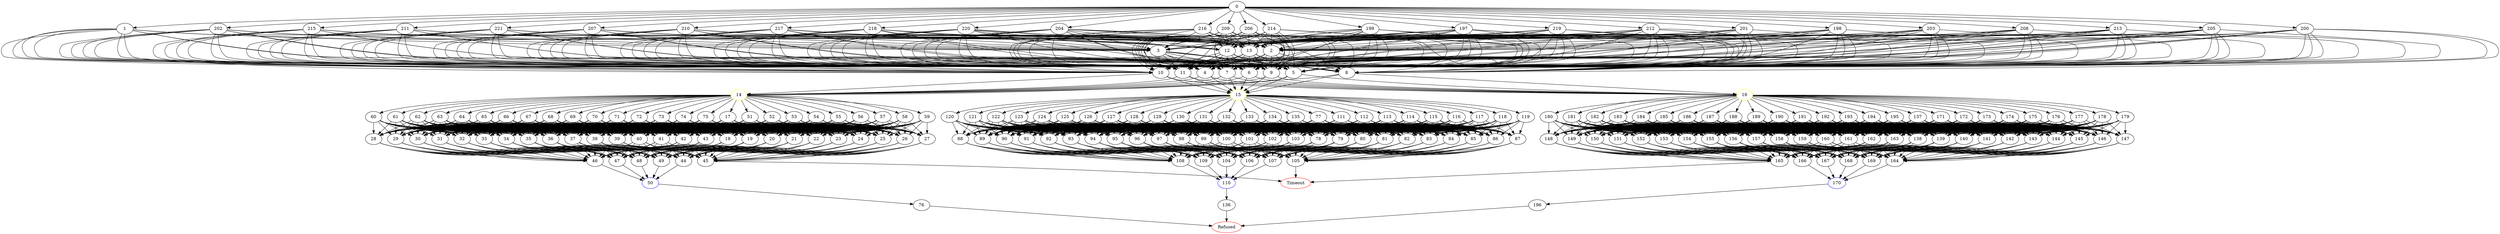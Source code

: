 digraph G {
	0 -> 1;
	0 -> 197;
	0 -> 198;
	0 -> 199;
	0 -> 200;
	0 -> 201;
	0 -> 202;
	0 -> 203;
	0 -> 204;
	0 -> 205;
	0 -> 206;
	0 -> 207;
	0 -> 208;
	0 -> 209;
	0 -> 210;
	0 -> 211;
	0 -> 212;
	0 -> 213;
	0 -> 214;
	0 -> 215;
	0 -> 216;
	0 -> 217;
	0 -> 218;
	0 -> 219;
	0 -> 220;
	0 -> 221;
	1 -> 2;
	1 -> 3;
	1 -> 4;
	1 -> 5;
	1 -> 6;
	1 -> 7;
	1 -> 8;
	1 -> 9;
	1 -> 10;
	1 -> 11;
	1 -> 12;
	1 -> 13;
	2 -> 4;
	2 -> 5;
	2 -> 6;
	2 -> 7;
	2 -> 8;
	2 -> 9;
	2 -> 10;
	2 -> 11;
	3 -> 4;
	3 -> 5;
	3 -> 6;
	3 -> 7;
	3 -> 8;
	3 -> 9;
	3 -> 10;
	3 -> 11;
	4 -> "14";
14 [color=yellow];
	4 -> "15";
15 [color=yellow];
	4 -> "16";
16 [color=yellow];
	5 -> "14";
14 [color=yellow];
	5 -> "15";
15 [color=yellow];
	5 -> "16";
16 [color=yellow];
	6 -> "14";
14 [color=yellow];
	6 -> "15";
15 [color=yellow];
	6 -> "16";
16 [color=yellow];
	7 -> "14";
14 [color=yellow];
	7 -> "15";
15 [color=yellow];
	7 -> "16";
16 [color=yellow];
	8 -> "14";
14 [color=yellow];
	8 -> "15";
15 [color=yellow];
	8 -> "16";
16 [color=yellow];
	9 -> "14";
14 [color=yellow];
	9 -> "15";
15 [color=yellow];
	9 -> "16";
16 [color=yellow];
	10 -> "14";
14 [color=yellow];
	10 -> "15";
15 [color=yellow];
	10 -> "16";
16 [color=yellow];
	11 -> "14";
14 [color=yellow];
	11 -> "15";
15 [color=yellow];
	11 -> "16";
16 [color=yellow];
	12 -> 4;
	12 -> 5;
	12 -> 6;
	12 -> 7;
	12 -> 8;
	12 -> 9;
	12 -> 10;
	12 -> 11;
	13 -> 4;
	13 -> 5;
	13 -> 6;
	13 -> 7;
	13 -> 8;
	13 -> 9;
	13 -> 10;
	13 -> 11;
	14 -> 17;
	14 -> 51;
	14 -> 52;
	14 -> 53;
	14 -> 54;
	14 -> 55;
	14 -> 56;
	14 -> 57;
	14 -> 58;
	14 -> 59;
	14 -> 60;
	14 -> 61;
	14 -> 62;
	14 -> 63;
	14 -> 64;
	14 -> 65;
	14 -> 66;
	14 -> 67;
	14 -> 68;
	14 -> 69;
	14 -> 70;
	14 -> 71;
	14 -> 72;
	14 -> 73;
	14 -> 74;
	14 -> 75;
	15 -> 77;
	15 -> 111;
	15 -> 112;
	15 -> 113;
	15 -> 114;
	15 -> 115;
	15 -> 116;
	15 -> 117;
	15 -> 118;
	15 -> 119;
	15 -> 120;
	15 -> 121;
	15 -> 122;
	15 -> 123;
	15 -> 124;
	15 -> 125;
	15 -> 126;
	15 -> 127;
	15 -> 128;
	15 -> 129;
	15 -> 130;
	15 -> 131;
	15 -> 132;
	15 -> 133;
	15 -> 134;
	15 -> 135;
	16 -> 137;
	16 -> 171;
	16 -> 172;
	16 -> 173;
	16 -> 174;
	16 -> 175;
	16 -> 176;
	16 -> 177;
	16 -> 178;
	16 -> 179;
	16 -> 180;
	16 -> 181;
	16 -> 182;
	16 -> 183;
	16 -> 184;
	16 -> 185;
	16 -> 186;
	16 -> 187;
	16 -> 188;
	16 -> 189;
	16 -> 190;
	16 -> 191;
	16 -> 192;
	16 -> 193;
	16 -> 194;
	16 -> 195;
	17 -> 18;
	17 -> 19;
	17 -> 20;
	17 -> 21;
	17 -> 22;
	17 -> 23;
	17 -> 24;
	17 -> 25;
	17 -> 26;
	17 -> 27;
	17 -> 28;
	17 -> 29;
	17 -> 30;
	17 -> 31;
	17 -> 32;
	17 -> 33;
	17 -> 34;
	17 -> 35;
	17 -> 36;
	17 -> 37;
	17 -> 38;
	17 -> 39;
	17 -> 40;
	17 -> 41;
	17 -> 42;
	17 -> 43;
	18 -> 44;
	18 -> 45;
	18 -> 46;
	18 -> 47;
	18 -> 48;
	18 -> 49;
	19 -> 44;
	19 -> 45;
	19 -> 46;
	19 -> 47;
	19 -> 48;
	19 -> 49;
	20 -> 44;
	20 -> 45;
	20 -> 46;
	20 -> 47;
	20 -> 48;
	20 -> 49;
	21 -> 44;
	21 -> 45;
	21 -> 46;
	21 -> 47;
	21 -> 48;
	21 -> 49;
	22 -> 44;
	22 -> 45;
	22 -> 46;
	22 -> 47;
	22 -> 48;
	22 -> 49;
	23 -> 44;
	23 -> 45;
	23 -> 46;
	23 -> 47;
	23 -> 48;
	23 -> 49;
	24 -> 44;
	24 -> 45;
	24 -> 46;
	24 -> 47;
	24 -> 48;
	24 -> 49;
	25 -> 44;
	25 -> 45;
	25 -> 46;
	25 -> 47;
	25 -> 48;
	25 -> 49;
	26 -> 44;
	26 -> 45;
	26 -> 46;
	26 -> 47;
	26 -> 48;
	26 -> 49;
	27 -> 44;
	27 -> 45;
	27 -> 46;
	27 -> 47;
	27 -> 48;
	27 -> 49;
	28 -> 44;
	28 -> 45;
	28 -> 46;
	28 -> 47;
	28 -> 48;
	28 -> 49;
	29 -> 44;
	29 -> 45;
	29 -> 46;
	29 -> 47;
	29 -> 48;
	29 -> 49;
	30 -> 44;
	30 -> 45;
	30 -> 46;
	30 -> 47;
	30 -> 48;
	30 -> 49;
	31 -> 44;
	31 -> 45;
	31 -> 46;
	31 -> 47;
	31 -> 48;
	31 -> 49;
	32 -> 44;
	32 -> 45;
	32 -> 46;
	32 -> 47;
	32 -> 48;
	32 -> 49;
	33 -> 44;
	33 -> 45;
	33 -> 46;
	33 -> 47;
	33 -> 48;
	33 -> 49;
	34 -> 44;
	34 -> 45;
	34 -> 46;
	34 -> 47;
	34 -> 48;
	34 -> 49;
	35 -> 44;
	35 -> 45;
	35 -> 46;
	35 -> 47;
	35 -> 48;
	35 -> 49;
	36 -> 44;
	36 -> 45;
	36 -> 46;
	36 -> 47;
	36 -> 48;
	36 -> 49;
	37 -> 44;
	37 -> 45;
	37 -> 46;
	37 -> 47;
	37 -> 48;
	37 -> 49;
	38 -> 44;
	38 -> 45;
	38 -> 46;
	38 -> 47;
	38 -> 48;
	38 -> 49;
	39 -> 44;
	39 -> 45;
	39 -> 46;
	39 -> 47;
	39 -> 48;
	39 -> 49;
	40 -> 44;
	40 -> 45;
	40 -> 46;
	40 -> 47;
	40 -> 48;
	40 -> 49;
	41 -> 44;
	41 -> 45;
	41 -> 46;
	41 -> 47;
	41 -> 48;
	41 -> 49;
	42 -> 44;
	42 -> 45;
	42 -> 46;
	42 -> 47;
	42 -> 48;
	42 -> 49;
	43 -> 44;
	43 -> 45;
	43 -> 46;
	43 -> 47;
	43 -> 48;
	43 -> 49;
	44 -> "50";
50 [color=blue];
	45 -> "Timeout";
Timeout [color=red];
	46 -> "50";
50 [color=blue];
	47 -> "50";
50 [color=blue];
	48 -> "50";
50 [color=blue];
	49 -> "50";
50 [color=blue];
	50 -> 76;
	51 -> 18;
	51 -> 19;
	51 -> 20;
	51 -> 21;
	51 -> 22;
	51 -> 23;
	51 -> 24;
	51 -> 25;
	51 -> 26;
	51 -> 27;
	51 -> 28;
	51 -> 29;
	51 -> 30;
	51 -> 31;
	51 -> 32;
	51 -> 33;
	51 -> 34;
	51 -> 35;
	51 -> 36;
	51 -> 37;
	51 -> 38;
	51 -> 39;
	51 -> 40;
	51 -> 41;
	51 -> 42;
	51 -> 43;
	52 -> 18;
	52 -> 19;
	52 -> 20;
	52 -> 21;
	52 -> 22;
	52 -> 23;
	52 -> 24;
	52 -> 25;
	52 -> 26;
	52 -> 27;
	52 -> 28;
	52 -> 29;
	52 -> 30;
	52 -> 31;
	52 -> 32;
	52 -> 33;
	52 -> 34;
	52 -> 35;
	52 -> 36;
	52 -> 37;
	52 -> 38;
	52 -> 39;
	52 -> 40;
	52 -> 41;
	52 -> 42;
	52 -> 43;
	53 -> 18;
	53 -> 19;
	53 -> 20;
	53 -> 21;
	53 -> 22;
	53 -> 23;
	53 -> 24;
	53 -> 25;
	53 -> 26;
	53 -> 27;
	53 -> 28;
	53 -> 29;
	53 -> 30;
	53 -> 31;
	53 -> 32;
	53 -> 33;
	53 -> 34;
	53 -> 35;
	53 -> 36;
	53 -> 37;
	53 -> 38;
	53 -> 39;
	53 -> 40;
	53 -> 41;
	53 -> 42;
	53 -> 43;
	54 -> 18;
	54 -> 19;
	54 -> 20;
	54 -> 21;
	54 -> 22;
	54 -> 23;
	54 -> 24;
	54 -> 25;
	54 -> 26;
	54 -> 27;
	54 -> 28;
	54 -> 29;
	54 -> 30;
	54 -> 31;
	54 -> 32;
	54 -> 33;
	54 -> 34;
	54 -> 35;
	54 -> 36;
	54 -> 37;
	54 -> 38;
	54 -> 39;
	54 -> 40;
	54 -> 41;
	54 -> 42;
	54 -> 43;
	55 -> 18;
	55 -> 19;
	55 -> 20;
	55 -> 21;
	55 -> 22;
	55 -> 23;
	55 -> 24;
	55 -> 25;
	55 -> 26;
	55 -> 27;
	55 -> 28;
	55 -> 29;
	55 -> 30;
	55 -> 31;
	55 -> 32;
	55 -> 33;
	55 -> 34;
	55 -> 35;
	55 -> 36;
	55 -> 37;
	55 -> 38;
	55 -> 39;
	55 -> 40;
	55 -> 41;
	55 -> 42;
	55 -> 43;
	56 -> 18;
	56 -> 19;
	56 -> 20;
	56 -> 21;
	56 -> 22;
	56 -> 23;
	56 -> 24;
	56 -> 25;
	56 -> 26;
	56 -> 27;
	56 -> 28;
	56 -> 29;
	56 -> 30;
	56 -> 31;
	56 -> 32;
	56 -> 33;
	56 -> 34;
	56 -> 35;
	56 -> 36;
	56 -> 37;
	56 -> 38;
	56 -> 39;
	56 -> 40;
	56 -> 41;
	56 -> 42;
	56 -> 43;
	57 -> 18;
	57 -> 19;
	57 -> 20;
	57 -> 21;
	57 -> 22;
	57 -> 23;
	57 -> 24;
	57 -> 25;
	57 -> 26;
	57 -> 27;
	57 -> 28;
	57 -> 29;
	57 -> 30;
	57 -> 31;
	57 -> 32;
	57 -> 33;
	57 -> 34;
	57 -> 35;
	57 -> 36;
	57 -> 37;
	57 -> 38;
	57 -> 39;
	57 -> 40;
	57 -> 41;
	57 -> 42;
	57 -> 43;
	58 -> 18;
	58 -> 19;
	58 -> 20;
	58 -> 21;
	58 -> 22;
	58 -> 23;
	58 -> 24;
	58 -> 25;
	58 -> 26;
	58 -> 27;
	58 -> 28;
	58 -> 29;
	58 -> 30;
	58 -> 31;
	58 -> 32;
	58 -> 33;
	58 -> 34;
	58 -> 35;
	58 -> 36;
	58 -> 37;
	58 -> 38;
	58 -> 39;
	58 -> 40;
	58 -> 41;
	58 -> 42;
	58 -> 43;
	59 -> 18;
	59 -> 19;
	59 -> 20;
	59 -> 21;
	59 -> 22;
	59 -> 23;
	59 -> 24;
	59 -> 25;
	59 -> 26;
	59 -> 27;
	59 -> 28;
	59 -> 29;
	59 -> 30;
	59 -> 31;
	59 -> 32;
	59 -> 33;
	59 -> 34;
	59 -> 35;
	59 -> 36;
	59 -> 37;
	59 -> 38;
	59 -> 39;
	59 -> 40;
	59 -> 41;
	59 -> 42;
	59 -> 43;
	60 -> 18;
	60 -> 19;
	60 -> 20;
	60 -> 21;
	60 -> 22;
	60 -> 23;
	60 -> 24;
	60 -> 25;
	60 -> 26;
	60 -> 27;
	60 -> 28;
	60 -> 29;
	60 -> 30;
	60 -> 31;
	60 -> 32;
	60 -> 33;
	60 -> 34;
	60 -> 35;
	60 -> 36;
	60 -> 37;
	60 -> 38;
	60 -> 39;
	60 -> 40;
	60 -> 41;
	60 -> 42;
	60 -> 43;
	61 -> 18;
	61 -> 19;
	61 -> 20;
	61 -> 21;
	61 -> 22;
	61 -> 23;
	61 -> 24;
	61 -> 25;
	61 -> 26;
	61 -> 27;
	61 -> 28;
	61 -> 29;
	61 -> 30;
	61 -> 31;
	61 -> 32;
	61 -> 33;
	61 -> 34;
	61 -> 35;
	61 -> 36;
	61 -> 37;
	61 -> 38;
	61 -> 39;
	61 -> 40;
	61 -> 41;
	61 -> 42;
	61 -> 43;
	62 -> 18;
	62 -> 19;
	62 -> 20;
	62 -> 21;
	62 -> 22;
	62 -> 23;
	62 -> 24;
	62 -> 25;
	62 -> 26;
	62 -> 27;
	62 -> 28;
	62 -> 29;
	62 -> 30;
	62 -> 31;
	62 -> 32;
	62 -> 33;
	62 -> 34;
	62 -> 35;
	62 -> 36;
	62 -> 37;
	62 -> 38;
	62 -> 39;
	62 -> 40;
	62 -> 41;
	62 -> 42;
	62 -> 43;
	63 -> 18;
	63 -> 19;
	63 -> 20;
	63 -> 21;
	63 -> 22;
	63 -> 23;
	63 -> 24;
	63 -> 25;
	63 -> 26;
	63 -> 27;
	63 -> 28;
	63 -> 29;
	63 -> 30;
	63 -> 31;
	63 -> 32;
	63 -> 33;
	63 -> 34;
	63 -> 35;
	63 -> 36;
	63 -> 37;
	63 -> 38;
	63 -> 39;
	63 -> 40;
	63 -> 41;
	63 -> 42;
	63 -> 43;
	64 -> 18;
	64 -> 19;
	64 -> 20;
	64 -> 21;
	64 -> 22;
	64 -> 23;
	64 -> 24;
	64 -> 25;
	64 -> 26;
	64 -> 27;
	64 -> 28;
	64 -> 29;
	64 -> 30;
	64 -> 31;
	64 -> 32;
	64 -> 33;
	64 -> 34;
	64 -> 35;
	64 -> 36;
	64 -> 37;
	64 -> 38;
	64 -> 39;
	64 -> 40;
	64 -> 41;
	64 -> 42;
	64 -> 43;
	65 -> 18;
	65 -> 19;
	65 -> 20;
	65 -> 21;
	65 -> 22;
	65 -> 23;
	65 -> 24;
	65 -> 25;
	65 -> 26;
	65 -> 27;
	65 -> 28;
	65 -> 29;
	65 -> 30;
	65 -> 31;
	65 -> 32;
	65 -> 33;
	65 -> 34;
	65 -> 35;
	65 -> 36;
	65 -> 37;
	65 -> 38;
	65 -> 39;
	65 -> 40;
	65 -> 41;
	65 -> 42;
	65 -> 43;
	66 -> 18;
	66 -> 19;
	66 -> 20;
	66 -> 21;
	66 -> 22;
	66 -> 23;
	66 -> 24;
	66 -> 25;
	66 -> 26;
	66 -> 27;
	66 -> 28;
	66 -> 29;
	66 -> 30;
	66 -> 31;
	66 -> 32;
	66 -> 33;
	66 -> 34;
	66 -> 35;
	66 -> 36;
	66 -> 37;
	66 -> 38;
	66 -> 39;
	66 -> 40;
	66 -> 41;
	66 -> 42;
	66 -> 43;
	67 -> 18;
	67 -> 19;
	67 -> 20;
	67 -> 21;
	67 -> 22;
	67 -> 23;
	67 -> 24;
	67 -> 25;
	67 -> 26;
	67 -> 27;
	67 -> 28;
	67 -> 29;
	67 -> 30;
	67 -> 31;
	67 -> 32;
	67 -> 33;
	67 -> 34;
	67 -> 35;
	67 -> 36;
	67 -> 37;
	67 -> 38;
	67 -> 39;
	67 -> 40;
	67 -> 41;
	67 -> 42;
	67 -> 43;
	68 -> 18;
	68 -> 19;
	68 -> 20;
	68 -> 21;
	68 -> 22;
	68 -> 23;
	68 -> 24;
	68 -> 25;
	68 -> 26;
	68 -> 27;
	68 -> 28;
	68 -> 29;
	68 -> 30;
	68 -> 31;
	68 -> 32;
	68 -> 33;
	68 -> 34;
	68 -> 35;
	68 -> 36;
	68 -> 37;
	68 -> 38;
	68 -> 39;
	68 -> 40;
	68 -> 41;
	68 -> 42;
	68 -> 43;
	69 -> 18;
	69 -> 19;
	69 -> 20;
	69 -> 21;
	69 -> 22;
	69 -> 23;
	69 -> 24;
	69 -> 25;
	69 -> 26;
	69 -> 27;
	69 -> 28;
	69 -> 29;
	69 -> 30;
	69 -> 31;
	69 -> 32;
	69 -> 33;
	69 -> 34;
	69 -> 35;
	69 -> 36;
	69 -> 37;
	69 -> 38;
	69 -> 39;
	69 -> 40;
	69 -> 41;
	69 -> 42;
	69 -> 43;
	70 -> 18;
	70 -> 19;
	70 -> 20;
	70 -> 21;
	70 -> 22;
	70 -> 23;
	70 -> 24;
	70 -> 25;
	70 -> 26;
	70 -> 27;
	70 -> 28;
	70 -> 29;
	70 -> 30;
	70 -> 31;
	70 -> 32;
	70 -> 33;
	70 -> 34;
	70 -> 35;
	70 -> 36;
	70 -> 37;
	70 -> 38;
	70 -> 39;
	70 -> 40;
	70 -> 41;
	70 -> 42;
	70 -> 43;
	71 -> 18;
	71 -> 19;
	71 -> 20;
	71 -> 21;
	71 -> 22;
	71 -> 23;
	71 -> 24;
	71 -> 25;
	71 -> 26;
	71 -> 27;
	71 -> 28;
	71 -> 29;
	71 -> 30;
	71 -> 31;
	71 -> 32;
	71 -> 33;
	71 -> 34;
	71 -> 35;
	71 -> 36;
	71 -> 37;
	71 -> 38;
	71 -> 39;
	71 -> 40;
	71 -> 41;
	71 -> 42;
	71 -> 43;
	72 -> 18;
	72 -> 19;
	72 -> 20;
	72 -> 21;
	72 -> 22;
	72 -> 23;
	72 -> 24;
	72 -> 25;
	72 -> 26;
	72 -> 27;
	72 -> 28;
	72 -> 29;
	72 -> 30;
	72 -> 31;
	72 -> 32;
	72 -> 33;
	72 -> 34;
	72 -> 35;
	72 -> 36;
	72 -> 37;
	72 -> 38;
	72 -> 39;
	72 -> 40;
	72 -> 41;
	72 -> 42;
	72 -> 43;
	73 -> 18;
	73 -> 19;
	73 -> 20;
	73 -> 21;
	73 -> 22;
	73 -> 23;
	73 -> 24;
	73 -> 25;
	73 -> 26;
	73 -> 27;
	73 -> 28;
	73 -> 29;
	73 -> 30;
	73 -> 31;
	73 -> 32;
	73 -> 33;
	73 -> 34;
	73 -> 35;
	73 -> 36;
	73 -> 37;
	73 -> 38;
	73 -> 39;
	73 -> 40;
	73 -> 41;
	73 -> 42;
	73 -> 43;
	74 -> 18;
	74 -> 19;
	74 -> 20;
	74 -> 21;
	74 -> 22;
	74 -> 23;
	74 -> 24;
	74 -> 25;
	74 -> 26;
	74 -> 27;
	74 -> 28;
	74 -> 29;
	74 -> 30;
	74 -> 31;
	74 -> 32;
	74 -> 33;
	74 -> 34;
	74 -> 35;
	74 -> 36;
	74 -> 37;
	74 -> 38;
	74 -> 39;
	74 -> 40;
	74 -> 41;
	74 -> 42;
	74 -> 43;
	75 -> 18;
	75 -> 19;
	75 -> 20;
	75 -> 21;
	75 -> 22;
	75 -> 23;
	75 -> 24;
	75 -> 25;
	75 -> 26;
	75 -> 27;
	75 -> 28;
	75 -> 29;
	75 -> 30;
	75 -> 31;
	75 -> 32;
	75 -> 33;
	75 -> 34;
	75 -> 35;
	75 -> 36;
	75 -> 37;
	75 -> 38;
	75 -> 39;
	75 -> 40;
	75 -> 41;
	75 -> 42;
	75 -> 43;
	76 -> "Refused";
Refused [color=red];
	77 -> 78;
	77 -> 79;
	77 -> 80;
	77 -> 81;
	77 -> 82;
	77 -> 83;
	77 -> 84;
	77 -> 85;
	77 -> 86;
	77 -> 87;
	77 -> 88;
	77 -> 89;
	77 -> 90;
	77 -> 91;
	77 -> 92;
	77 -> 93;
	77 -> 94;
	77 -> 95;
	77 -> 96;
	77 -> 97;
	77 -> 98;
	77 -> 99;
	77 -> 100;
	77 -> 101;
	77 -> 102;
	77 -> 103;
	78 -> 104;
	78 -> 105;
	78 -> 106;
	78 -> 107;
	78 -> 108;
	78 -> 109;
	79 -> 104;
	79 -> 105;
	79 -> 106;
	79 -> 107;
	79 -> 108;
	79 -> 109;
	80 -> 104;
	80 -> 105;
	80 -> 106;
	80 -> 107;
	80 -> 108;
	80 -> 109;
	81 -> 104;
	81 -> 105;
	81 -> 106;
	81 -> 107;
	81 -> 108;
	81 -> 109;
	82 -> 104;
	82 -> 105;
	82 -> 106;
	82 -> 107;
	82 -> 108;
	82 -> 109;
	83 -> 104;
	83 -> 105;
	83 -> 106;
	83 -> 107;
	83 -> 108;
	83 -> 109;
	84 -> 104;
	84 -> 105;
	84 -> 106;
	84 -> 107;
	84 -> 108;
	84 -> 109;
	85 -> 104;
	85 -> 105;
	85 -> 106;
	85 -> 107;
	85 -> 108;
	85 -> 109;
	86 -> 104;
	86 -> 105;
	86 -> 106;
	86 -> 107;
	86 -> 108;
	86 -> 109;
	87 -> 104;
	87 -> 105;
	87 -> 106;
	87 -> 107;
	87 -> 108;
	87 -> 109;
	88 -> 104;
	88 -> 105;
	88 -> 106;
	88 -> 107;
	88 -> 108;
	88 -> 109;
	89 -> 104;
	89 -> 105;
	89 -> 106;
	89 -> 107;
	89 -> 108;
	89 -> 109;
	90 -> 104;
	90 -> 105;
	90 -> 106;
	90 -> 107;
	90 -> 108;
	90 -> 109;
	91 -> 104;
	91 -> 105;
	91 -> 106;
	91 -> 107;
	91 -> 108;
	91 -> 109;
	92 -> 104;
	92 -> 105;
	92 -> 106;
	92 -> 107;
	92 -> 108;
	92 -> 109;
	93 -> 104;
	93 -> 105;
	93 -> 106;
	93 -> 107;
	93 -> 108;
	93 -> 109;
	94 -> 104;
	94 -> 105;
	94 -> 106;
	94 -> 107;
	94 -> 108;
	94 -> 109;
	95 -> 104;
	95 -> 105;
	95 -> 106;
	95 -> 107;
	95 -> 108;
	95 -> 109;
	96 -> 104;
	96 -> 105;
	96 -> 106;
	96 -> 107;
	96 -> 108;
	96 -> 109;
	97 -> 104;
	97 -> 105;
	97 -> 106;
	97 -> 107;
	97 -> 108;
	97 -> 109;
	98 -> 104;
	98 -> 105;
	98 -> 106;
	98 -> 107;
	98 -> 108;
	98 -> 109;
	99 -> 104;
	99 -> 105;
	99 -> 106;
	99 -> 107;
	99 -> 108;
	99 -> 109;
	100 -> 104;
	100 -> 105;
	100 -> 106;
	100 -> 107;
	100 -> 108;
	100 -> 109;
	101 -> 104;
	101 -> 105;
	101 -> 106;
	101 -> 107;
	101 -> 108;
	101 -> 109;
	102 -> 104;
	102 -> 105;
	102 -> 106;
	102 -> 107;
	102 -> 108;
	102 -> 109;
	103 -> 104;
	103 -> 105;
	103 -> 106;
	103 -> 107;
	103 -> 108;
	103 -> 109;
	104 -> "110";
110 [color=blue];
	105 -> "Timeout";
Timeout [color=red];
	106 -> "110";
110 [color=blue];
	107 -> "110";
110 [color=blue];
	108 -> "110";
110 [color=blue];
	109 -> "110";
110 [color=blue];
	110 -> 136;
	111 -> 78;
	111 -> 79;
	111 -> 80;
	111 -> 81;
	111 -> 82;
	111 -> 83;
	111 -> 84;
	111 -> 85;
	111 -> 86;
	111 -> 87;
	111 -> 88;
	111 -> 89;
	111 -> 90;
	111 -> 91;
	111 -> 92;
	111 -> 93;
	111 -> 94;
	111 -> 95;
	111 -> 96;
	111 -> 97;
	111 -> 98;
	111 -> 99;
	111 -> 100;
	111 -> 101;
	111 -> 102;
	111 -> 103;
	112 -> 78;
	112 -> 79;
	112 -> 80;
	112 -> 81;
	112 -> 82;
	112 -> 83;
	112 -> 84;
	112 -> 85;
	112 -> 86;
	112 -> 87;
	112 -> 88;
	112 -> 89;
	112 -> 90;
	112 -> 91;
	112 -> 92;
	112 -> 93;
	112 -> 94;
	112 -> 95;
	112 -> 96;
	112 -> 97;
	112 -> 98;
	112 -> 99;
	112 -> 100;
	112 -> 101;
	112 -> 102;
	112 -> 103;
	113 -> 78;
	113 -> 79;
	113 -> 80;
	113 -> 81;
	113 -> 82;
	113 -> 83;
	113 -> 84;
	113 -> 85;
	113 -> 86;
	113 -> 87;
	113 -> 88;
	113 -> 89;
	113 -> 90;
	113 -> 91;
	113 -> 92;
	113 -> 93;
	113 -> 94;
	113 -> 95;
	113 -> 96;
	113 -> 97;
	113 -> 98;
	113 -> 99;
	113 -> 100;
	113 -> 101;
	113 -> 102;
	113 -> 103;
	114 -> 78;
	114 -> 79;
	114 -> 80;
	114 -> 81;
	114 -> 82;
	114 -> 83;
	114 -> 84;
	114 -> 85;
	114 -> 86;
	114 -> 87;
	114 -> 88;
	114 -> 89;
	114 -> 90;
	114 -> 91;
	114 -> 92;
	114 -> 93;
	114 -> 94;
	114 -> 95;
	114 -> 96;
	114 -> 97;
	114 -> 98;
	114 -> 99;
	114 -> 100;
	114 -> 101;
	114 -> 102;
	114 -> 103;
	115 -> 78;
	115 -> 79;
	115 -> 80;
	115 -> 81;
	115 -> 82;
	115 -> 83;
	115 -> 84;
	115 -> 85;
	115 -> 86;
	115 -> 87;
	115 -> 88;
	115 -> 89;
	115 -> 90;
	115 -> 91;
	115 -> 92;
	115 -> 93;
	115 -> 94;
	115 -> 95;
	115 -> 96;
	115 -> 97;
	115 -> 98;
	115 -> 99;
	115 -> 100;
	115 -> 101;
	115 -> 102;
	115 -> 103;
	116 -> 78;
	116 -> 79;
	116 -> 80;
	116 -> 81;
	116 -> 82;
	116 -> 83;
	116 -> 84;
	116 -> 85;
	116 -> 86;
	116 -> 87;
	116 -> 88;
	116 -> 89;
	116 -> 90;
	116 -> 91;
	116 -> 92;
	116 -> 93;
	116 -> 94;
	116 -> 95;
	116 -> 96;
	116 -> 97;
	116 -> 98;
	116 -> 99;
	116 -> 100;
	116 -> 101;
	116 -> 102;
	116 -> 103;
	117 -> 78;
	117 -> 79;
	117 -> 80;
	117 -> 81;
	117 -> 82;
	117 -> 83;
	117 -> 84;
	117 -> 85;
	117 -> 86;
	117 -> 87;
	117 -> 88;
	117 -> 89;
	117 -> 90;
	117 -> 91;
	117 -> 92;
	117 -> 93;
	117 -> 94;
	117 -> 95;
	117 -> 96;
	117 -> 97;
	117 -> 98;
	117 -> 99;
	117 -> 100;
	117 -> 101;
	117 -> 102;
	117 -> 103;
	118 -> 78;
	118 -> 79;
	118 -> 80;
	118 -> 81;
	118 -> 82;
	118 -> 83;
	118 -> 84;
	118 -> 85;
	118 -> 86;
	118 -> 87;
	118 -> 88;
	118 -> 89;
	118 -> 90;
	118 -> 91;
	118 -> 92;
	118 -> 93;
	118 -> 94;
	118 -> 95;
	118 -> 96;
	118 -> 97;
	118 -> 98;
	118 -> 99;
	118 -> 100;
	118 -> 101;
	118 -> 102;
	118 -> 103;
	119 -> 78;
	119 -> 79;
	119 -> 80;
	119 -> 81;
	119 -> 82;
	119 -> 83;
	119 -> 84;
	119 -> 85;
	119 -> 86;
	119 -> 87;
	119 -> 88;
	119 -> 89;
	119 -> 90;
	119 -> 91;
	119 -> 92;
	119 -> 93;
	119 -> 94;
	119 -> 95;
	119 -> 96;
	119 -> 97;
	119 -> 98;
	119 -> 99;
	119 -> 100;
	119 -> 101;
	119 -> 102;
	119 -> 103;
	120 -> 78;
	120 -> 79;
	120 -> 80;
	120 -> 81;
	120 -> 82;
	120 -> 83;
	120 -> 84;
	120 -> 85;
	120 -> 86;
	120 -> 87;
	120 -> 88;
	120 -> 89;
	120 -> 90;
	120 -> 91;
	120 -> 92;
	120 -> 93;
	120 -> 94;
	120 -> 95;
	120 -> 96;
	120 -> 97;
	120 -> 98;
	120 -> 99;
	120 -> 100;
	120 -> 101;
	120 -> 102;
	120 -> 103;
	121 -> 78;
	121 -> 79;
	121 -> 80;
	121 -> 81;
	121 -> 82;
	121 -> 83;
	121 -> 84;
	121 -> 85;
	121 -> 86;
	121 -> 87;
	121 -> 88;
	121 -> 89;
	121 -> 90;
	121 -> 91;
	121 -> 92;
	121 -> 93;
	121 -> 94;
	121 -> 95;
	121 -> 96;
	121 -> 97;
	121 -> 98;
	121 -> 99;
	121 -> 100;
	121 -> 101;
	121 -> 102;
	121 -> 103;
	122 -> 78;
	122 -> 79;
	122 -> 80;
	122 -> 81;
	122 -> 82;
	122 -> 83;
	122 -> 84;
	122 -> 85;
	122 -> 86;
	122 -> 87;
	122 -> 88;
	122 -> 89;
	122 -> 90;
	122 -> 91;
	122 -> 92;
	122 -> 93;
	122 -> 94;
	122 -> 95;
	122 -> 96;
	122 -> 97;
	122 -> 98;
	122 -> 99;
	122 -> 100;
	122 -> 101;
	122 -> 102;
	122 -> 103;
	123 -> 78;
	123 -> 79;
	123 -> 80;
	123 -> 81;
	123 -> 82;
	123 -> 83;
	123 -> 84;
	123 -> 85;
	123 -> 86;
	123 -> 87;
	123 -> 88;
	123 -> 89;
	123 -> 90;
	123 -> 91;
	123 -> 92;
	123 -> 93;
	123 -> 94;
	123 -> 95;
	123 -> 96;
	123 -> 97;
	123 -> 98;
	123 -> 99;
	123 -> 100;
	123 -> 101;
	123 -> 102;
	123 -> 103;
	124 -> 78;
	124 -> 79;
	124 -> 80;
	124 -> 81;
	124 -> 82;
	124 -> 83;
	124 -> 84;
	124 -> 85;
	124 -> 86;
	124 -> 87;
	124 -> 88;
	124 -> 89;
	124 -> 90;
	124 -> 91;
	124 -> 92;
	124 -> 93;
	124 -> 94;
	124 -> 95;
	124 -> 96;
	124 -> 97;
	124 -> 98;
	124 -> 99;
	124 -> 100;
	124 -> 101;
	124 -> 102;
	124 -> 103;
	125 -> 78;
	125 -> 79;
	125 -> 80;
	125 -> 81;
	125 -> 82;
	125 -> 83;
	125 -> 84;
	125 -> 85;
	125 -> 86;
	125 -> 87;
	125 -> 88;
	125 -> 89;
	125 -> 90;
	125 -> 91;
	125 -> 92;
	125 -> 93;
	125 -> 94;
	125 -> 95;
	125 -> 96;
	125 -> 97;
	125 -> 98;
	125 -> 99;
	125 -> 100;
	125 -> 101;
	125 -> 102;
	125 -> 103;
	126 -> 78;
	126 -> 79;
	126 -> 80;
	126 -> 81;
	126 -> 82;
	126 -> 83;
	126 -> 84;
	126 -> 85;
	126 -> 86;
	126 -> 87;
	126 -> 88;
	126 -> 89;
	126 -> 90;
	126 -> 91;
	126 -> 92;
	126 -> 93;
	126 -> 94;
	126 -> 95;
	126 -> 96;
	126 -> 97;
	126 -> 98;
	126 -> 99;
	126 -> 100;
	126 -> 101;
	126 -> 102;
	126 -> 103;
	127 -> 78;
	127 -> 79;
	127 -> 80;
	127 -> 81;
	127 -> 82;
	127 -> 83;
	127 -> 84;
	127 -> 85;
	127 -> 86;
	127 -> 87;
	127 -> 88;
	127 -> 89;
	127 -> 90;
	127 -> 91;
	127 -> 92;
	127 -> 93;
	127 -> 94;
	127 -> 95;
	127 -> 96;
	127 -> 97;
	127 -> 98;
	127 -> 99;
	127 -> 100;
	127 -> 101;
	127 -> 102;
	127 -> 103;
	128 -> 78;
	128 -> 79;
	128 -> 80;
	128 -> 81;
	128 -> 82;
	128 -> 83;
	128 -> 84;
	128 -> 85;
	128 -> 86;
	128 -> 87;
	128 -> 88;
	128 -> 89;
	128 -> 90;
	128 -> 91;
	128 -> 92;
	128 -> 93;
	128 -> 94;
	128 -> 95;
	128 -> 96;
	128 -> 97;
	128 -> 98;
	128 -> 99;
	128 -> 100;
	128 -> 101;
	128 -> 102;
	128 -> 103;
	129 -> 78;
	129 -> 79;
	129 -> 80;
	129 -> 81;
	129 -> 82;
	129 -> 83;
	129 -> 84;
	129 -> 85;
	129 -> 86;
	129 -> 87;
	129 -> 88;
	129 -> 89;
	129 -> 90;
	129 -> 91;
	129 -> 92;
	129 -> 93;
	129 -> 94;
	129 -> 95;
	129 -> 96;
	129 -> 97;
	129 -> 98;
	129 -> 99;
	129 -> 100;
	129 -> 101;
	129 -> 102;
	129 -> 103;
	130 -> 78;
	130 -> 79;
	130 -> 80;
	130 -> 81;
	130 -> 82;
	130 -> 83;
	130 -> 84;
	130 -> 85;
	130 -> 86;
	130 -> 87;
	130 -> 88;
	130 -> 89;
	130 -> 90;
	130 -> 91;
	130 -> 92;
	130 -> 93;
	130 -> 94;
	130 -> 95;
	130 -> 96;
	130 -> 97;
	130 -> 98;
	130 -> 99;
	130 -> 100;
	130 -> 101;
	130 -> 102;
	130 -> 103;
	131 -> 78;
	131 -> 79;
	131 -> 80;
	131 -> 81;
	131 -> 82;
	131 -> 83;
	131 -> 84;
	131 -> 85;
	131 -> 86;
	131 -> 87;
	131 -> 88;
	131 -> 89;
	131 -> 90;
	131 -> 91;
	131 -> 92;
	131 -> 93;
	131 -> 94;
	131 -> 95;
	131 -> 96;
	131 -> 97;
	131 -> 98;
	131 -> 99;
	131 -> 100;
	131 -> 101;
	131 -> 102;
	131 -> 103;
	132 -> 78;
	132 -> 79;
	132 -> 80;
	132 -> 81;
	132 -> 82;
	132 -> 83;
	132 -> 84;
	132 -> 85;
	132 -> 86;
	132 -> 87;
	132 -> 88;
	132 -> 89;
	132 -> 90;
	132 -> 91;
	132 -> 92;
	132 -> 93;
	132 -> 94;
	132 -> 95;
	132 -> 96;
	132 -> 97;
	132 -> 98;
	132 -> 99;
	132 -> 100;
	132 -> 101;
	132 -> 102;
	132 -> 103;
	133 -> 78;
	133 -> 79;
	133 -> 80;
	133 -> 81;
	133 -> 82;
	133 -> 83;
	133 -> 84;
	133 -> 85;
	133 -> 86;
	133 -> 87;
	133 -> 88;
	133 -> 89;
	133 -> 90;
	133 -> 91;
	133 -> 92;
	133 -> 93;
	133 -> 94;
	133 -> 95;
	133 -> 96;
	133 -> 97;
	133 -> 98;
	133 -> 99;
	133 -> 100;
	133 -> 101;
	133 -> 102;
	133 -> 103;
	134 -> 78;
	134 -> 79;
	134 -> 80;
	134 -> 81;
	134 -> 82;
	134 -> 83;
	134 -> 84;
	134 -> 85;
	134 -> 86;
	134 -> 87;
	134 -> 88;
	134 -> 89;
	134 -> 90;
	134 -> 91;
	134 -> 92;
	134 -> 93;
	134 -> 94;
	134 -> 95;
	134 -> 96;
	134 -> 97;
	134 -> 98;
	134 -> 99;
	134 -> 100;
	134 -> 101;
	134 -> 102;
	134 -> 103;
	135 -> 78;
	135 -> 79;
	135 -> 80;
	135 -> 81;
	135 -> 82;
	135 -> 83;
	135 -> 84;
	135 -> 85;
	135 -> 86;
	135 -> 87;
	135 -> 88;
	135 -> 89;
	135 -> 90;
	135 -> 91;
	135 -> 92;
	135 -> 93;
	135 -> 94;
	135 -> 95;
	135 -> 96;
	135 -> 97;
	135 -> 98;
	135 -> 99;
	135 -> 100;
	135 -> 101;
	135 -> 102;
	135 -> 103;
	136 -> "Refused";
Refused [color=red];
	137 -> 138;
	137 -> 139;
	137 -> 140;
	137 -> 141;
	137 -> 142;
	137 -> 143;
	137 -> 144;
	137 -> 145;
	137 -> 146;
	137 -> 147;
	137 -> 148;
	137 -> 149;
	137 -> 150;
	137 -> 151;
	137 -> 152;
	137 -> 153;
	137 -> 154;
	137 -> 155;
	137 -> 156;
	137 -> 157;
	137 -> 158;
	137 -> 159;
	137 -> 160;
	137 -> 161;
	137 -> 162;
	137 -> 163;
	138 -> 164;
	138 -> 165;
	138 -> 166;
	138 -> 167;
	138 -> 168;
	138 -> 169;
	139 -> 164;
	139 -> 165;
	139 -> 166;
	139 -> 167;
	139 -> 168;
	139 -> 169;
	140 -> 164;
	140 -> 165;
	140 -> 166;
	140 -> 167;
	140 -> 168;
	140 -> 169;
	141 -> 164;
	141 -> 165;
	141 -> 166;
	141 -> 167;
	141 -> 168;
	141 -> 169;
	142 -> 164;
	142 -> 165;
	142 -> 166;
	142 -> 167;
	142 -> 168;
	142 -> 169;
	143 -> 164;
	143 -> 165;
	143 -> 166;
	143 -> 167;
	143 -> 168;
	143 -> 169;
	144 -> 164;
	144 -> 165;
	144 -> 166;
	144 -> 167;
	144 -> 168;
	144 -> 169;
	145 -> 164;
	145 -> 165;
	145 -> 166;
	145 -> 167;
	145 -> 168;
	145 -> 169;
	146 -> 164;
	146 -> 165;
	146 -> 166;
	146 -> 167;
	146 -> 168;
	146 -> 169;
	147 -> 164;
	147 -> 165;
	147 -> 166;
	147 -> 167;
	147 -> 168;
	147 -> 169;
	148 -> 164;
	148 -> 165;
	148 -> 166;
	148 -> 167;
	148 -> 168;
	148 -> 169;
	149 -> 164;
	149 -> 165;
	149 -> 166;
	149 -> 167;
	149 -> 168;
	149 -> 169;
	150 -> 164;
	150 -> 165;
	150 -> 166;
	150 -> 167;
	150 -> 168;
	150 -> 169;
	151 -> 164;
	151 -> 165;
	151 -> 166;
	151 -> 167;
	151 -> 168;
	151 -> 169;
	152 -> 164;
	152 -> 165;
	152 -> 166;
	152 -> 167;
	152 -> 168;
	152 -> 169;
	153 -> 164;
	153 -> 165;
	153 -> 166;
	153 -> 167;
	153 -> 168;
	153 -> 169;
	154 -> 164;
	154 -> 165;
	154 -> 166;
	154 -> 167;
	154 -> 168;
	154 -> 169;
	155 -> 164;
	155 -> 165;
	155 -> 166;
	155 -> 167;
	155 -> 168;
	155 -> 169;
	156 -> 164;
	156 -> 165;
	156 -> 166;
	156 -> 167;
	156 -> 168;
	156 -> 169;
	157 -> 164;
	157 -> 165;
	157 -> 166;
	157 -> 167;
	157 -> 168;
	157 -> 169;
	158 -> 164;
	158 -> 165;
	158 -> 166;
	158 -> 167;
	158 -> 168;
	158 -> 169;
	159 -> 164;
	159 -> 165;
	159 -> 166;
	159 -> 167;
	159 -> 168;
	159 -> 169;
	160 -> 164;
	160 -> 165;
	160 -> 166;
	160 -> 167;
	160 -> 168;
	160 -> 169;
	161 -> 164;
	161 -> 165;
	161 -> 166;
	161 -> 167;
	161 -> 168;
	161 -> 169;
	162 -> 164;
	162 -> 165;
	162 -> 166;
	162 -> 167;
	162 -> 168;
	162 -> 169;
	163 -> 164;
	163 -> 165;
	163 -> 166;
	163 -> 167;
	163 -> 168;
	163 -> 169;
	164 -> "170";
170 [color=blue];
	165 -> "Timeout";
Timeout [color=red];
	166 -> "170";
170 [color=blue];
	167 -> "170";
170 [color=blue];
	168 -> "170";
170 [color=blue];
	169 -> "170";
170 [color=blue];
	170 -> 196;
	171 -> 138;
	171 -> 139;
	171 -> 140;
	171 -> 141;
	171 -> 142;
	171 -> 143;
	171 -> 144;
	171 -> 145;
	171 -> 146;
	171 -> 147;
	171 -> 148;
	171 -> 149;
	171 -> 150;
	171 -> 151;
	171 -> 152;
	171 -> 153;
	171 -> 154;
	171 -> 155;
	171 -> 156;
	171 -> 157;
	171 -> 158;
	171 -> 159;
	171 -> 160;
	171 -> 161;
	171 -> 162;
	171 -> 163;
	172 -> 138;
	172 -> 139;
	172 -> 140;
	172 -> 141;
	172 -> 142;
	172 -> 143;
	172 -> 144;
	172 -> 145;
	172 -> 146;
	172 -> 147;
	172 -> 148;
	172 -> 149;
	172 -> 150;
	172 -> 151;
	172 -> 152;
	172 -> 153;
	172 -> 154;
	172 -> 155;
	172 -> 156;
	172 -> 157;
	172 -> 158;
	172 -> 159;
	172 -> 160;
	172 -> 161;
	172 -> 162;
	172 -> 163;
	173 -> 138;
	173 -> 139;
	173 -> 140;
	173 -> 141;
	173 -> 142;
	173 -> 143;
	173 -> 144;
	173 -> 145;
	173 -> 146;
	173 -> 147;
	173 -> 148;
	173 -> 149;
	173 -> 150;
	173 -> 151;
	173 -> 152;
	173 -> 153;
	173 -> 154;
	173 -> 155;
	173 -> 156;
	173 -> 157;
	173 -> 158;
	173 -> 159;
	173 -> 160;
	173 -> 161;
	173 -> 162;
	173 -> 163;
	174 -> 138;
	174 -> 139;
	174 -> 140;
	174 -> 141;
	174 -> 142;
	174 -> 143;
	174 -> 144;
	174 -> 145;
	174 -> 146;
	174 -> 147;
	174 -> 148;
	174 -> 149;
	174 -> 150;
	174 -> 151;
	174 -> 152;
	174 -> 153;
	174 -> 154;
	174 -> 155;
	174 -> 156;
	174 -> 157;
	174 -> 158;
	174 -> 159;
	174 -> 160;
	174 -> 161;
	174 -> 162;
	174 -> 163;
	175 -> 138;
	175 -> 139;
	175 -> 140;
	175 -> 141;
	175 -> 142;
	175 -> 143;
	175 -> 144;
	175 -> 145;
	175 -> 146;
	175 -> 147;
	175 -> 148;
	175 -> 149;
	175 -> 150;
	175 -> 151;
	175 -> 152;
	175 -> 153;
	175 -> 154;
	175 -> 155;
	175 -> 156;
	175 -> 157;
	175 -> 158;
	175 -> 159;
	175 -> 160;
	175 -> 161;
	175 -> 162;
	175 -> 163;
	176 -> 138;
	176 -> 139;
	176 -> 140;
	176 -> 141;
	176 -> 142;
	176 -> 143;
	176 -> 144;
	176 -> 145;
	176 -> 146;
	176 -> 147;
	176 -> 148;
	176 -> 149;
	176 -> 150;
	176 -> 151;
	176 -> 152;
	176 -> 153;
	176 -> 154;
	176 -> 155;
	176 -> 156;
	176 -> 157;
	176 -> 158;
	176 -> 159;
	176 -> 160;
	176 -> 161;
	176 -> 162;
	176 -> 163;
	177 -> 138;
	177 -> 139;
	177 -> 140;
	177 -> 141;
	177 -> 142;
	177 -> 143;
	177 -> 144;
	177 -> 145;
	177 -> 146;
	177 -> 147;
	177 -> 148;
	177 -> 149;
	177 -> 150;
	177 -> 151;
	177 -> 152;
	177 -> 153;
	177 -> 154;
	177 -> 155;
	177 -> 156;
	177 -> 157;
	177 -> 158;
	177 -> 159;
	177 -> 160;
	177 -> 161;
	177 -> 162;
	177 -> 163;
	178 -> 138;
	178 -> 139;
	178 -> 140;
	178 -> 141;
	178 -> 142;
	178 -> 143;
	178 -> 144;
	178 -> 145;
	178 -> 146;
	178 -> 147;
	178 -> 148;
	178 -> 149;
	178 -> 150;
	178 -> 151;
	178 -> 152;
	178 -> 153;
	178 -> 154;
	178 -> 155;
	178 -> 156;
	178 -> 157;
	178 -> 158;
	178 -> 159;
	178 -> 160;
	178 -> 161;
	178 -> 162;
	178 -> 163;
	179 -> 138;
	179 -> 139;
	179 -> 140;
	179 -> 141;
	179 -> 142;
	179 -> 143;
	179 -> 144;
	179 -> 145;
	179 -> 146;
	179 -> 147;
	179 -> 148;
	179 -> 149;
	179 -> 150;
	179 -> 151;
	179 -> 152;
	179 -> 153;
	179 -> 154;
	179 -> 155;
	179 -> 156;
	179 -> 157;
	179 -> 158;
	179 -> 159;
	179 -> 160;
	179 -> 161;
	179 -> 162;
	179 -> 163;
	180 -> 138;
	180 -> 139;
	180 -> 140;
	180 -> 141;
	180 -> 142;
	180 -> 143;
	180 -> 144;
	180 -> 145;
	180 -> 146;
	180 -> 147;
	180 -> 148;
	180 -> 149;
	180 -> 150;
	180 -> 151;
	180 -> 152;
	180 -> 153;
	180 -> 154;
	180 -> 155;
	180 -> 156;
	180 -> 157;
	180 -> 158;
	180 -> 159;
	180 -> 160;
	180 -> 161;
	180 -> 162;
	180 -> 163;
	181 -> 138;
	181 -> 139;
	181 -> 140;
	181 -> 141;
	181 -> 142;
	181 -> 143;
	181 -> 144;
	181 -> 145;
	181 -> 146;
	181 -> 147;
	181 -> 148;
	181 -> 149;
	181 -> 150;
	181 -> 151;
	181 -> 152;
	181 -> 153;
	181 -> 154;
	181 -> 155;
	181 -> 156;
	181 -> 157;
	181 -> 158;
	181 -> 159;
	181 -> 160;
	181 -> 161;
	181 -> 162;
	181 -> 163;
	182 -> 138;
	182 -> 139;
	182 -> 140;
	182 -> 141;
	182 -> 142;
	182 -> 143;
	182 -> 144;
	182 -> 145;
	182 -> 146;
	182 -> 147;
	182 -> 148;
	182 -> 149;
	182 -> 150;
	182 -> 151;
	182 -> 152;
	182 -> 153;
	182 -> 154;
	182 -> 155;
	182 -> 156;
	182 -> 157;
	182 -> 158;
	182 -> 159;
	182 -> 160;
	182 -> 161;
	182 -> 162;
	182 -> 163;
	183 -> 138;
	183 -> 139;
	183 -> 140;
	183 -> 141;
	183 -> 142;
	183 -> 143;
	183 -> 144;
	183 -> 145;
	183 -> 146;
	183 -> 147;
	183 -> 148;
	183 -> 149;
	183 -> 150;
	183 -> 151;
	183 -> 152;
	183 -> 153;
	183 -> 154;
	183 -> 155;
	183 -> 156;
	183 -> 157;
	183 -> 158;
	183 -> 159;
	183 -> 160;
	183 -> 161;
	183 -> 162;
	183 -> 163;
	184 -> 138;
	184 -> 139;
	184 -> 140;
	184 -> 141;
	184 -> 142;
	184 -> 143;
	184 -> 144;
	184 -> 145;
	184 -> 146;
	184 -> 147;
	184 -> 148;
	184 -> 149;
	184 -> 150;
	184 -> 151;
	184 -> 152;
	184 -> 153;
	184 -> 154;
	184 -> 155;
	184 -> 156;
	184 -> 157;
	184 -> 158;
	184 -> 159;
	184 -> 160;
	184 -> 161;
	184 -> 162;
	184 -> 163;
	185 -> 138;
	185 -> 139;
	185 -> 140;
	185 -> 141;
	185 -> 142;
	185 -> 143;
	185 -> 144;
	185 -> 145;
	185 -> 146;
	185 -> 147;
	185 -> 148;
	185 -> 149;
	185 -> 150;
	185 -> 151;
	185 -> 152;
	185 -> 153;
	185 -> 154;
	185 -> 155;
	185 -> 156;
	185 -> 157;
	185 -> 158;
	185 -> 159;
	185 -> 160;
	185 -> 161;
	185 -> 162;
	185 -> 163;
	186 -> 138;
	186 -> 139;
	186 -> 140;
	186 -> 141;
	186 -> 142;
	186 -> 143;
	186 -> 144;
	186 -> 145;
	186 -> 146;
	186 -> 147;
	186 -> 148;
	186 -> 149;
	186 -> 150;
	186 -> 151;
	186 -> 152;
	186 -> 153;
	186 -> 154;
	186 -> 155;
	186 -> 156;
	186 -> 157;
	186 -> 158;
	186 -> 159;
	186 -> 160;
	186 -> 161;
	186 -> 162;
	186 -> 163;
	187 -> 138;
	187 -> 139;
	187 -> 140;
	187 -> 141;
	187 -> 142;
	187 -> 143;
	187 -> 144;
	187 -> 145;
	187 -> 146;
	187 -> 147;
	187 -> 148;
	187 -> 149;
	187 -> 150;
	187 -> 151;
	187 -> 152;
	187 -> 153;
	187 -> 154;
	187 -> 155;
	187 -> 156;
	187 -> 157;
	187 -> 158;
	187 -> 159;
	187 -> 160;
	187 -> 161;
	187 -> 162;
	187 -> 163;
	188 -> 138;
	188 -> 139;
	188 -> 140;
	188 -> 141;
	188 -> 142;
	188 -> 143;
	188 -> 144;
	188 -> 145;
	188 -> 146;
	188 -> 147;
	188 -> 148;
	188 -> 149;
	188 -> 150;
	188 -> 151;
	188 -> 152;
	188 -> 153;
	188 -> 154;
	188 -> 155;
	188 -> 156;
	188 -> 157;
	188 -> 158;
	188 -> 159;
	188 -> 160;
	188 -> 161;
	188 -> 162;
	188 -> 163;
	189 -> 138;
	189 -> 139;
	189 -> 140;
	189 -> 141;
	189 -> 142;
	189 -> 143;
	189 -> 144;
	189 -> 145;
	189 -> 146;
	189 -> 147;
	189 -> 148;
	189 -> 149;
	189 -> 150;
	189 -> 151;
	189 -> 152;
	189 -> 153;
	189 -> 154;
	189 -> 155;
	189 -> 156;
	189 -> 157;
	189 -> 158;
	189 -> 159;
	189 -> 160;
	189 -> 161;
	189 -> 162;
	189 -> 163;
	190 -> 138;
	190 -> 139;
	190 -> 140;
	190 -> 141;
	190 -> 142;
	190 -> 143;
	190 -> 144;
	190 -> 145;
	190 -> 146;
	190 -> 147;
	190 -> 148;
	190 -> 149;
	190 -> 150;
	190 -> 151;
	190 -> 152;
	190 -> 153;
	190 -> 154;
	190 -> 155;
	190 -> 156;
	190 -> 157;
	190 -> 158;
	190 -> 159;
	190 -> 160;
	190 -> 161;
	190 -> 162;
	190 -> 163;
	191 -> 138;
	191 -> 139;
	191 -> 140;
	191 -> 141;
	191 -> 142;
	191 -> 143;
	191 -> 144;
	191 -> 145;
	191 -> 146;
	191 -> 147;
	191 -> 148;
	191 -> 149;
	191 -> 150;
	191 -> 151;
	191 -> 152;
	191 -> 153;
	191 -> 154;
	191 -> 155;
	191 -> 156;
	191 -> 157;
	191 -> 158;
	191 -> 159;
	191 -> 160;
	191 -> 161;
	191 -> 162;
	191 -> 163;
	192 -> 138;
	192 -> 139;
	192 -> 140;
	192 -> 141;
	192 -> 142;
	192 -> 143;
	192 -> 144;
	192 -> 145;
	192 -> 146;
	192 -> 147;
	192 -> 148;
	192 -> 149;
	192 -> 150;
	192 -> 151;
	192 -> 152;
	192 -> 153;
	192 -> 154;
	192 -> 155;
	192 -> 156;
	192 -> 157;
	192 -> 158;
	192 -> 159;
	192 -> 160;
	192 -> 161;
	192 -> 162;
	192 -> 163;
	193 -> 138;
	193 -> 139;
	193 -> 140;
	193 -> 141;
	193 -> 142;
	193 -> 143;
	193 -> 144;
	193 -> 145;
	193 -> 146;
	193 -> 147;
	193 -> 148;
	193 -> 149;
	193 -> 150;
	193 -> 151;
	193 -> 152;
	193 -> 153;
	193 -> 154;
	193 -> 155;
	193 -> 156;
	193 -> 157;
	193 -> 158;
	193 -> 159;
	193 -> 160;
	193 -> 161;
	193 -> 162;
	193 -> 163;
	194 -> 138;
	194 -> 139;
	194 -> 140;
	194 -> 141;
	194 -> 142;
	194 -> 143;
	194 -> 144;
	194 -> 145;
	194 -> 146;
	194 -> 147;
	194 -> 148;
	194 -> 149;
	194 -> 150;
	194 -> 151;
	194 -> 152;
	194 -> 153;
	194 -> 154;
	194 -> 155;
	194 -> 156;
	194 -> 157;
	194 -> 158;
	194 -> 159;
	194 -> 160;
	194 -> 161;
	194 -> 162;
	194 -> 163;
	195 -> 138;
	195 -> 139;
	195 -> 140;
	195 -> 141;
	195 -> 142;
	195 -> 143;
	195 -> 144;
	195 -> 145;
	195 -> 146;
	195 -> 147;
	195 -> 148;
	195 -> 149;
	195 -> 150;
	195 -> 151;
	195 -> 152;
	195 -> 153;
	195 -> 154;
	195 -> 155;
	195 -> 156;
	195 -> 157;
	195 -> 158;
	195 -> 159;
	195 -> 160;
	195 -> 161;
	195 -> 162;
	195 -> 163;
	196 -> "Refused";
Refused [color=red];
	197 -> 2;
	197 -> 3;
	197 -> 4;
	197 -> 5;
	197 -> 6;
	197 -> 7;
	197 -> 8;
	197 -> 9;
	197 -> 10;
	197 -> 11;
	197 -> 12;
	197 -> 13;
	198 -> 2;
	198 -> 3;
	198 -> 4;
	198 -> 5;
	198 -> 6;
	198 -> 7;
	198 -> 8;
	198 -> 9;
	198 -> 10;
	198 -> 11;
	198 -> 12;
	198 -> 13;
	199 -> 2;
	199 -> 3;
	199 -> 4;
	199 -> 5;
	199 -> 6;
	199 -> 7;
	199 -> 8;
	199 -> 9;
	199 -> 10;
	199 -> 11;
	199 -> 12;
	199 -> 13;
	200 -> 2;
	200 -> 3;
	200 -> 4;
	200 -> 5;
	200 -> 6;
	200 -> 7;
	200 -> 8;
	200 -> 9;
	200 -> 10;
	200 -> 11;
	200 -> 12;
	200 -> 13;
	201 -> 2;
	201 -> 3;
	201 -> 4;
	201 -> 5;
	201 -> 6;
	201 -> 7;
	201 -> 8;
	201 -> 9;
	201 -> 10;
	201 -> 11;
	201 -> 12;
	201 -> 13;
	202 -> 2;
	202 -> 3;
	202 -> 4;
	202 -> 5;
	202 -> 6;
	202 -> 7;
	202 -> 8;
	202 -> 9;
	202 -> 10;
	202 -> 11;
	202 -> 12;
	202 -> 13;
	203 -> 2;
	203 -> 3;
	203 -> 4;
	203 -> 5;
	203 -> 6;
	203 -> 7;
	203 -> 8;
	203 -> 9;
	203 -> 10;
	203 -> 11;
	203 -> 12;
	203 -> 13;
	204 -> 2;
	204 -> 3;
	204 -> 4;
	204 -> 5;
	204 -> 6;
	204 -> 7;
	204 -> 8;
	204 -> 9;
	204 -> 10;
	204 -> 11;
	204 -> 12;
	204 -> 13;
	205 -> 2;
	205 -> 3;
	205 -> 4;
	205 -> 5;
	205 -> 6;
	205 -> 7;
	205 -> 8;
	205 -> 9;
	205 -> 10;
	205 -> 11;
	205 -> 12;
	205 -> 13;
	206 -> 2;
	206 -> 3;
	206 -> 4;
	206 -> 5;
	206 -> 6;
	206 -> 7;
	206 -> 8;
	206 -> 9;
	206 -> 10;
	206 -> 11;
	206 -> 12;
	206 -> 13;
	207 -> 2;
	207 -> 3;
	207 -> 4;
	207 -> 5;
	207 -> 6;
	207 -> 7;
	207 -> 8;
	207 -> 9;
	207 -> 10;
	207 -> 11;
	207 -> 12;
	207 -> 13;
	208 -> 2;
	208 -> 3;
	208 -> 4;
	208 -> 5;
	208 -> 6;
	208 -> 7;
	208 -> 8;
	208 -> 9;
	208 -> 10;
	208 -> 11;
	208 -> 12;
	208 -> 13;
	209 -> 2;
	209 -> 3;
	209 -> 4;
	209 -> 5;
	209 -> 6;
	209 -> 7;
	209 -> 8;
	209 -> 9;
	209 -> 10;
	209 -> 11;
	209 -> 12;
	209 -> 13;
	210 -> 2;
	210 -> 3;
	210 -> 4;
	210 -> 5;
	210 -> 6;
	210 -> 7;
	210 -> 8;
	210 -> 9;
	210 -> 10;
	210 -> 11;
	210 -> 12;
	210 -> 13;
	211 -> 2;
	211 -> 3;
	211 -> 4;
	211 -> 5;
	211 -> 6;
	211 -> 7;
	211 -> 8;
	211 -> 9;
	211 -> 10;
	211 -> 11;
	211 -> 12;
	211 -> 13;
	212 -> 2;
	212 -> 3;
	212 -> 4;
	212 -> 5;
	212 -> 6;
	212 -> 7;
	212 -> 8;
	212 -> 9;
	212 -> 10;
	212 -> 11;
	212 -> 12;
	212 -> 13;
	213 -> 2;
	213 -> 3;
	213 -> 4;
	213 -> 5;
	213 -> 6;
	213 -> 7;
	213 -> 8;
	213 -> 9;
	213 -> 10;
	213 -> 11;
	213 -> 12;
	213 -> 13;
	214 -> 2;
	214 -> 3;
	214 -> 4;
	214 -> 5;
	214 -> 6;
	214 -> 7;
	214 -> 8;
	214 -> 9;
	214 -> 10;
	214 -> 11;
	214 -> 12;
	214 -> 13;
	215 -> 2;
	215 -> 3;
	215 -> 4;
	215 -> 5;
	215 -> 6;
	215 -> 7;
	215 -> 8;
	215 -> 9;
	215 -> 10;
	215 -> 11;
	215 -> 12;
	215 -> 13;
	216 -> 2;
	216 -> 3;
	216 -> 4;
	216 -> 5;
	216 -> 6;
	216 -> 7;
	216 -> 8;
	216 -> 9;
	216 -> 10;
	216 -> 11;
	216 -> 12;
	216 -> 13;
	217 -> 2;
	217 -> 3;
	217 -> 4;
	217 -> 5;
	217 -> 6;
	217 -> 7;
	217 -> 8;
	217 -> 9;
	217 -> 10;
	217 -> 11;
	217 -> 12;
	217 -> 13;
	218 -> 2;
	218 -> 3;
	218 -> 4;
	218 -> 5;
	218 -> 6;
	218 -> 7;
	218 -> 8;
	218 -> 9;
	218 -> 10;
	218 -> 11;
	218 -> 12;
	218 -> 13;
	219 -> 2;
	219 -> 3;
	219 -> 4;
	219 -> 5;
	219 -> 6;
	219 -> 7;
	219 -> 8;
	219 -> 9;
	219 -> 10;
	219 -> 11;
	219 -> 12;
	219 -> 13;
	220 -> 2;
	220 -> 3;
	220 -> 4;
	220 -> 5;
	220 -> 6;
	220 -> 7;
	220 -> 8;
	220 -> 9;
	220 -> 10;
	220 -> 11;
	220 -> 12;
	220 -> 13;
	221 -> 2;
	221 -> 3;
	221 -> 4;
	221 -> 5;
	221 -> 6;
	221 -> 7;
	221 -> 8;
	221 -> 9;
	221 -> 10;
	221 -> 11;
	221 -> 12;
	221 -> 13;
}